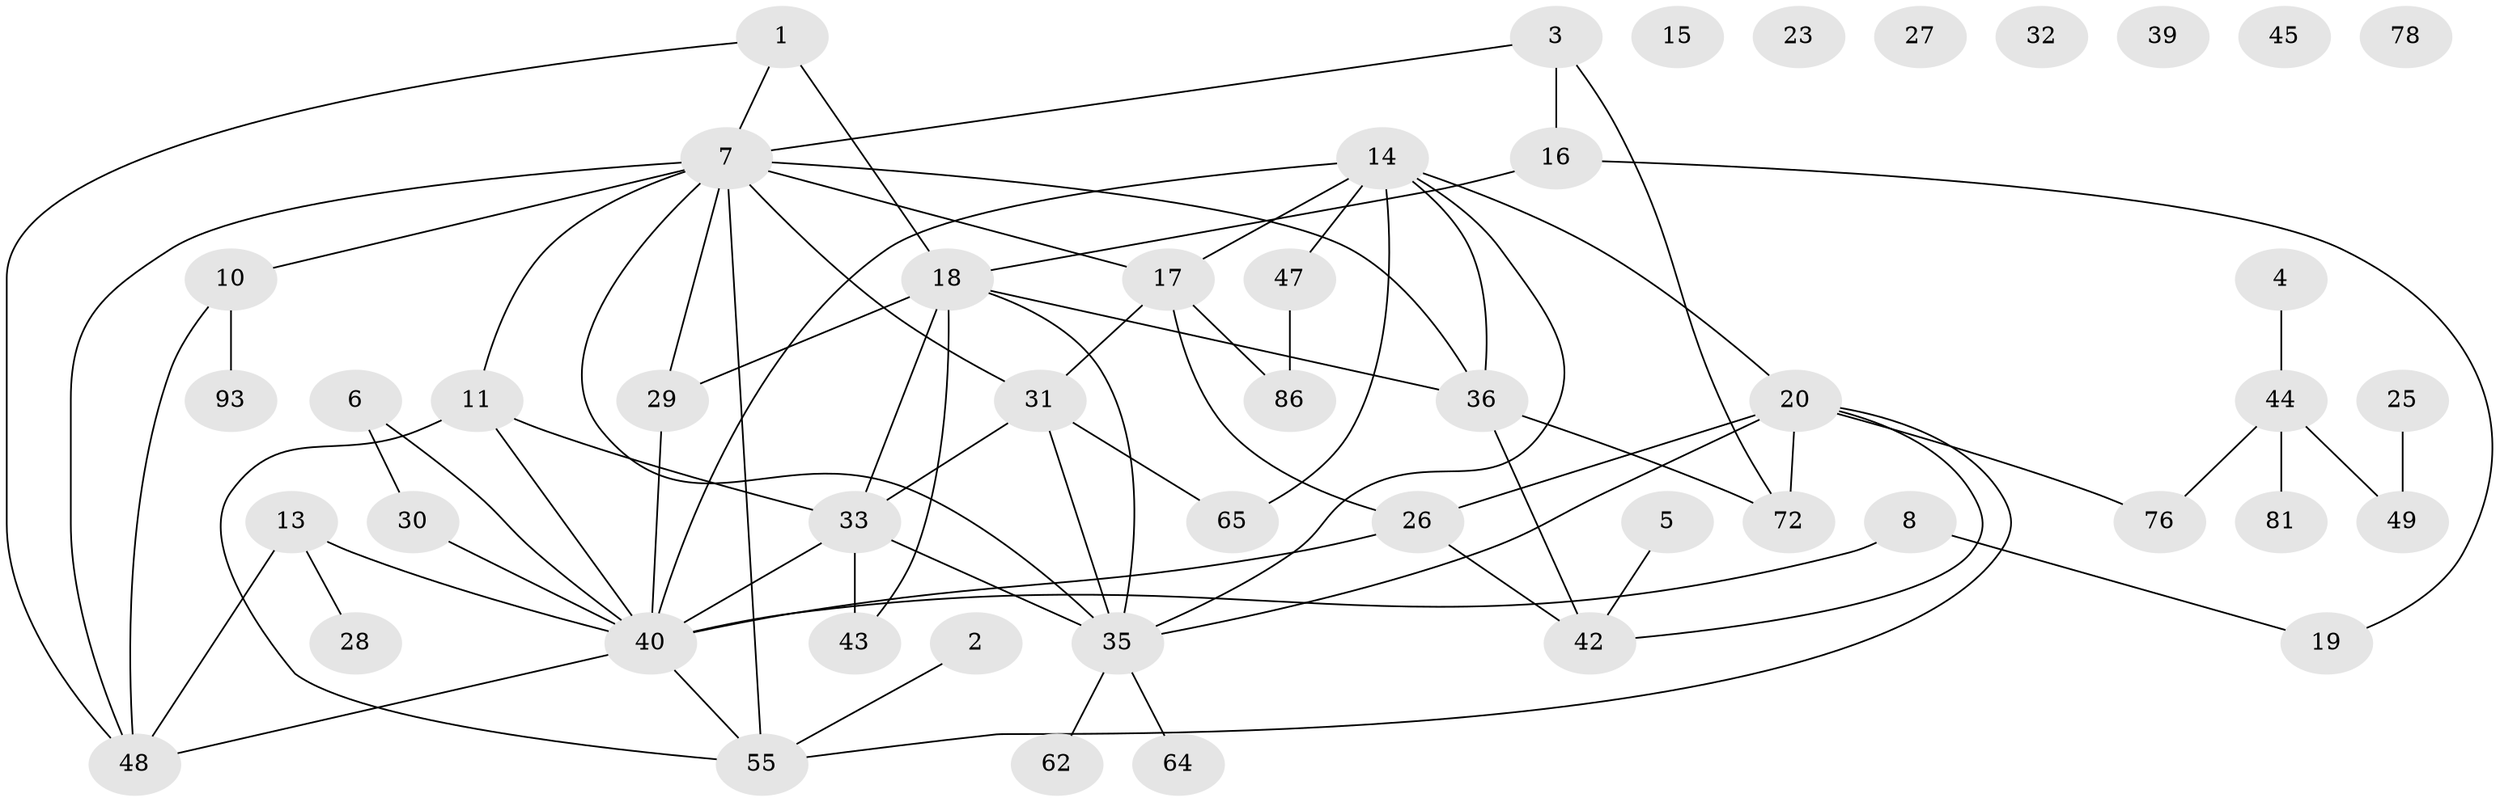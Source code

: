 // original degree distribution, {3: 0.24489795918367346, 1: 0.20408163265306123, 2: 0.22448979591836735, 6: 0.030612244897959183, 5: 0.061224489795918366, 0: 0.061224489795918366, 4: 0.15306122448979592, 7: 0.02040816326530612}
// Generated by graph-tools (version 1.1) at 2025/16/03/04/25 18:16:29]
// undirected, 49 vertices, 74 edges
graph export_dot {
graph [start="1"]
  node [color=gray90,style=filled];
  1 [super="+41"];
  2;
  3 [super="+9"];
  4 [super="+70"];
  5;
  6 [super="+79+38"];
  7 [super="+34+12"];
  8;
  10;
  11 [super="+46"];
  13;
  14 [super="+21+80+83"];
  15;
  16 [super="+74"];
  17 [super="+66+37"];
  18 [super="+24"];
  19 [super="+75"];
  20 [super="+22+52"];
  23;
  25;
  26 [super="+54"];
  27 [super="+57"];
  28;
  29;
  30;
  31 [super="+56"];
  32;
  33 [super="+50"];
  35 [super="+67+90"];
  36 [super="+51+58"];
  39;
  40 [super="+68+61+60"];
  42;
  43;
  44 [super="+77"];
  45;
  47 [super="+71"];
  48 [super="+63"];
  49;
  55 [super="+92"];
  62;
  64 [super="+98"];
  65;
  72;
  76;
  78;
  81;
  86;
  93;
  1 -- 48;
  1 -- 7;
  1 -- 18 [weight=2];
  2 -- 55;
  3 -- 16;
  3 -- 7;
  3 -- 72;
  4 -- 44;
  5 -- 42;
  6 -- 30;
  6 -- 40;
  7 -- 11 [weight=2];
  7 -- 48;
  7 -- 10;
  7 -- 17;
  7 -- 55;
  7 -- 29;
  7 -- 31 [weight=2];
  7 -- 36;
  7 -- 35;
  8 -- 40 [weight=2];
  8 -- 19;
  10 -- 48;
  10 -- 93;
  11 -- 55;
  11 -- 40;
  11 -- 33;
  13 -- 28;
  13 -- 48;
  13 -- 40;
  14 -- 40;
  14 -- 65 [weight=2];
  14 -- 35;
  14 -- 36;
  14 -- 17;
  14 -- 47;
  14 -- 20;
  16 -- 19;
  16 -- 18;
  17 -- 31;
  17 -- 26;
  17 -- 86;
  18 -- 33;
  18 -- 35;
  18 -- 36;
  18 -- 43;
  18 -- 29;
  20 -- 35;
  20 -- 55;
  20 -- 76;
  20 -- 26;
  20 -- 72;
  20 -- 42;
  25 -- 49;
  26 -- 40;
  26 -- 42;
  29 -- 40;
  30 -- 40;
  31 -- 35;
  31 -- 65;
  31 -- 33;
  33 -- 43;
  33 -- 40;
  33 -- 35;
  35 -- 62;
  35 -- 64;
  36 -- 42;
  36 -- 72;
  40 -- 48;
  40 -- 55;
  44 -- 81;
  44 -- 49;
  44 -- 76;
  47 -- 86;
}
